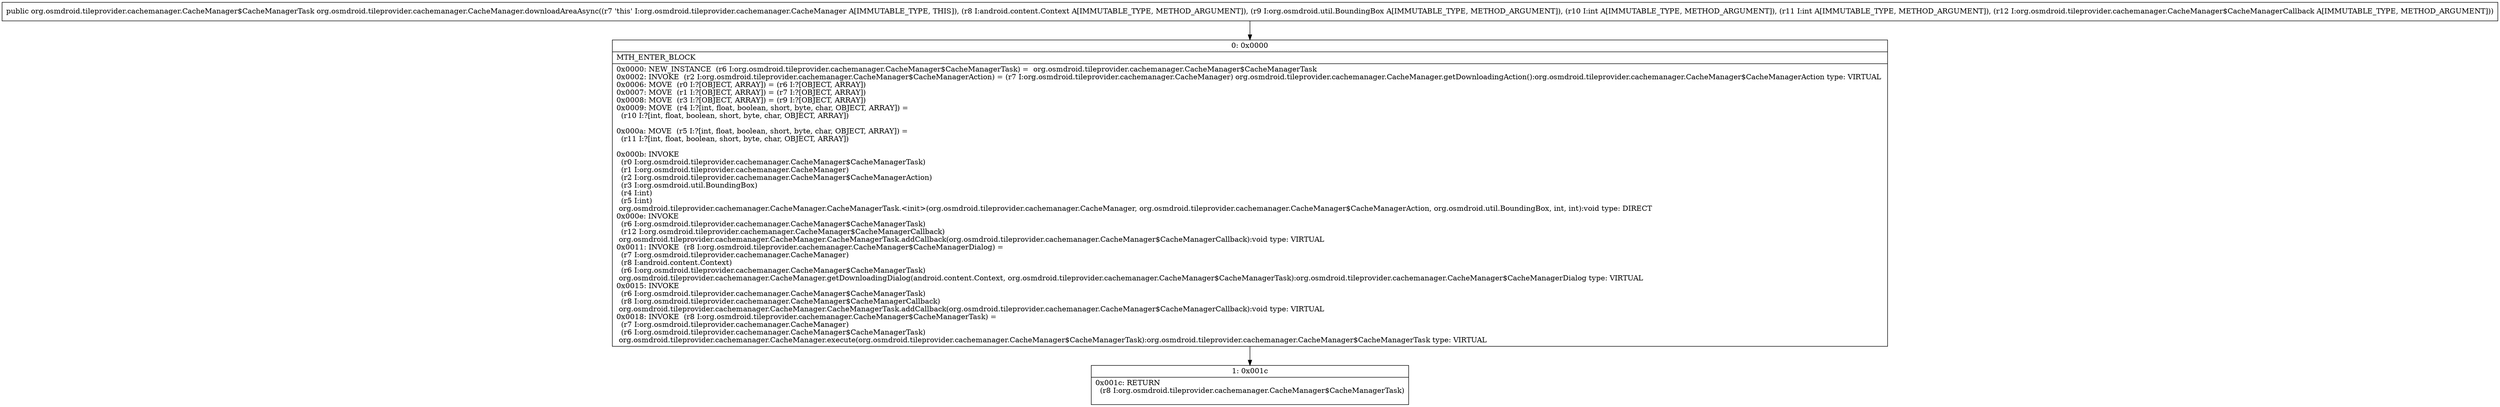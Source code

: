 digraph "CFG fororg.osmdroid.tileprovider.cachemanager.CacheManager.downloadAreaAsync(Landroid\/content\/Context;Lorg\/osmdroid\/util\/BoundingBox;IILorg\/osmdroid\/tileprovider\/cachemanager\/CacheManager$CacheManagerCallback;)Lorg\/osmdroid\/tileprovider\/cachemanager\/CacheManager$CacheManagerTask;" {
Node_0 [shape=record,label="{0\:\ 0x0000|MTH_ENTER_BLOCK\l|0x0000: NEW_INSTANCE  (r6 I:org.osmdroid.tileprovider.cachemanager.CacheManager$CacheManagerTask) =  org.osmdroid.tileprovider.cachemanager.CacheManager$CacheManagerTask \l0x0002: INVOKE  (r2 I:org.osmdroid.tileprovider.cachemanager.CacheManager$CacheManagerAction) = (r7 I:org.osmdroid.tileprovider.cachemanager.CacheManager) org.osmdroid.tileprovider.cachemanager.CacheManager.getDownloadingAction():org.osmdroid.tileprovider.cachemanager.CacheManager$CacheManagerAction type: VIRTUAL \l0x0006: MOVE  (r0 I:?[OBJECT, ARRAY]) = (r6 I:?[OBJECT, ARRAY]) \l0x0007: MOVE  (r1 I:?[OBJECT, ARRAY]) = (r7 I:?[OBJECT, ARRAY]) \l0x0008: MOVE  (r3 I:?[OBJECT, ARRAY]) = (r9 I:?[OBJECT, ARRAY]) \l0x0009: MOVE  (r4 I:?[int, float, boolean, short, byte, char, OBJECT, ARRAY]) = \l  (r10 I:?[int, float, boolean, short, byte, char, OBJECT, ARRAY])\l \l0x000a: MOVE  (r5 I:?[int, float, boolean, short, byte, char, OBJECT, ARRAY]) = \l  (r11 I:?[int, float, boolean, short, byte, char, OBJECT, ARRAY])\l \l0x000b: INVOKE  \l  (r0 I:org.osmdroid.tileprovider.cachemanager.CacheManager$CacheManagerTask)\l  (r1 I:org.osmdroid.tileprovider.cachemanager.CacheManager)\l  (r2 I:org.osmdroid.tileprovider.cachemanager.CacheManager$CacheManagerAction)\l  (r3 I:org.osmdroid.util.BoundingBox)\l  (r4 I:int)\l  (r5 I:int)\l org.osmdroid.tileprovider.cachemanager.CacheManager.CacheManagerTask.\<init\>(org.osmdroid.tileprovider.cachemanager.CacheManager, org.osmdroid.tileprovider.cachemanager.CacheManager$CacheManagerAction, org.osmdroid.util.BoundingBox, int, int):void type: DIRECT \l0x000e: INVOKE  \l  (r6 I:org.osmdroid.tileprovider.cachemanager.CacheManager$CacheManagerTask)\l  (r12 I:org.osmdroid.tileprovider.cachemanager.CacheManager$CacheManagerCallback)\l org.osmdroid.tileprovider.cachemanager.CacheManager.CacheManagerTask.addCallback(org.osmdroid.tileprovider.cachemanager.CacheManager$CacheManagerCallback):void type: VIRTUAL \l0x0011: INVOKE  (r8 I:org.osmdroid.tileprovider.cachemanager.CacheManager$CacheManagerDialog) = \l  (r7 I:org.osmdroid.tileprovider.cachemanager.CacheManager)\l  (r8 I:android.content.Context)\l  (r6 I:org.osmdroid.tileprovider.cachemanager.CacheManager$CacheManagerTask)\l org.osmdroid.tileprovider.cachemanager.CacheManager.getDownloadingDialog(android.content.Context, org.osmdroid.tileprovider.cachemanager.CacheManager$CacheManagerTask):org.osmdroid.tileprovider.cachemanager.CacheManager$CacheManagerDialog type: VIRTUAL \l0x0015: INVOKE  \l  (r6 I:org.osmdroid.tileprovider.cachemanager.CacheManager$CacheManagerTask)\l  (r8 I:org.osmdroid.tileprovider.cachemanager.CacheManager$CacheManagerCallback)\l org.osmdroid.tileprovider.cachemanager.CacheManager.CacheManagerTask.addCallback(org.osmdroid.tileprovider.cachemanager.CacheManager$CacheManagerCallback):void type: VIRTUAL \l0x0018: INVOKE  (r8 I:org.osmdroid.tileprovider.cachemanager.CacheManager$CacheManagerTask) = \l  (r7 I:org.osmdroid.tileprovider.cachemanager.CacheManager)\l  (r6 I:org.osmdroid.tileprovider.cachemanager.CacheManager$CacheManagerTask)\l org.osmdroid.tileprovider.cachemanager.CacheManager.execute(org.osmdroid.tileprovider.cachemanager.CacheManager$CacheManagerTask):org.osmdroid.tileprovider.cachemanager.CacheManager$CacheManagerTask type: VIRTUAL \l}"];
Node_1 [shape=record,label="{1\:\ 0x001c|0x001c: RETURN  \l  (r8 I:org.osmdroid.tileprovider.cachemanager.CacheManager$CacheManagerTask)\l \l}"];
MethodNode[shape=record,label="{public org.osmdroid.tileprovider.cachemanager.CacheManager$CacheManagerTask org.osmdroid.tileprovider.cachemanager.CacheManager.downloadAreaAsync((r7 'this' I:org.osmdroid.tileprovider.cachemanager.CacheManager A[IMMUTABLE_TYPE, THIS]), (r8 I:android.content.Context A[IMMUTABLE_TYPE, METHOD_ARGUMENT]), (r9 I:org.osmdroid.util.BoundingBox A[IMMUTABLE_TYPE, METHOD_ARGUMENT]), (r10 I:int A[IMMUTABLE_TYPE, METHOD_ARGUMENT]), (r11 I:int A[IMMUTABLE_TYPE, METHOD_ARGUMENT]), (r12 I:org.osmdroid.tileprovider.cachemanager.CacheManager$CacheManagerCallback A[IMMUTABLE_TYPE, METHOD_ARGUMENT])) }"];
MethodNode -> Node_0;
Node_0 -> Node_1;
}

